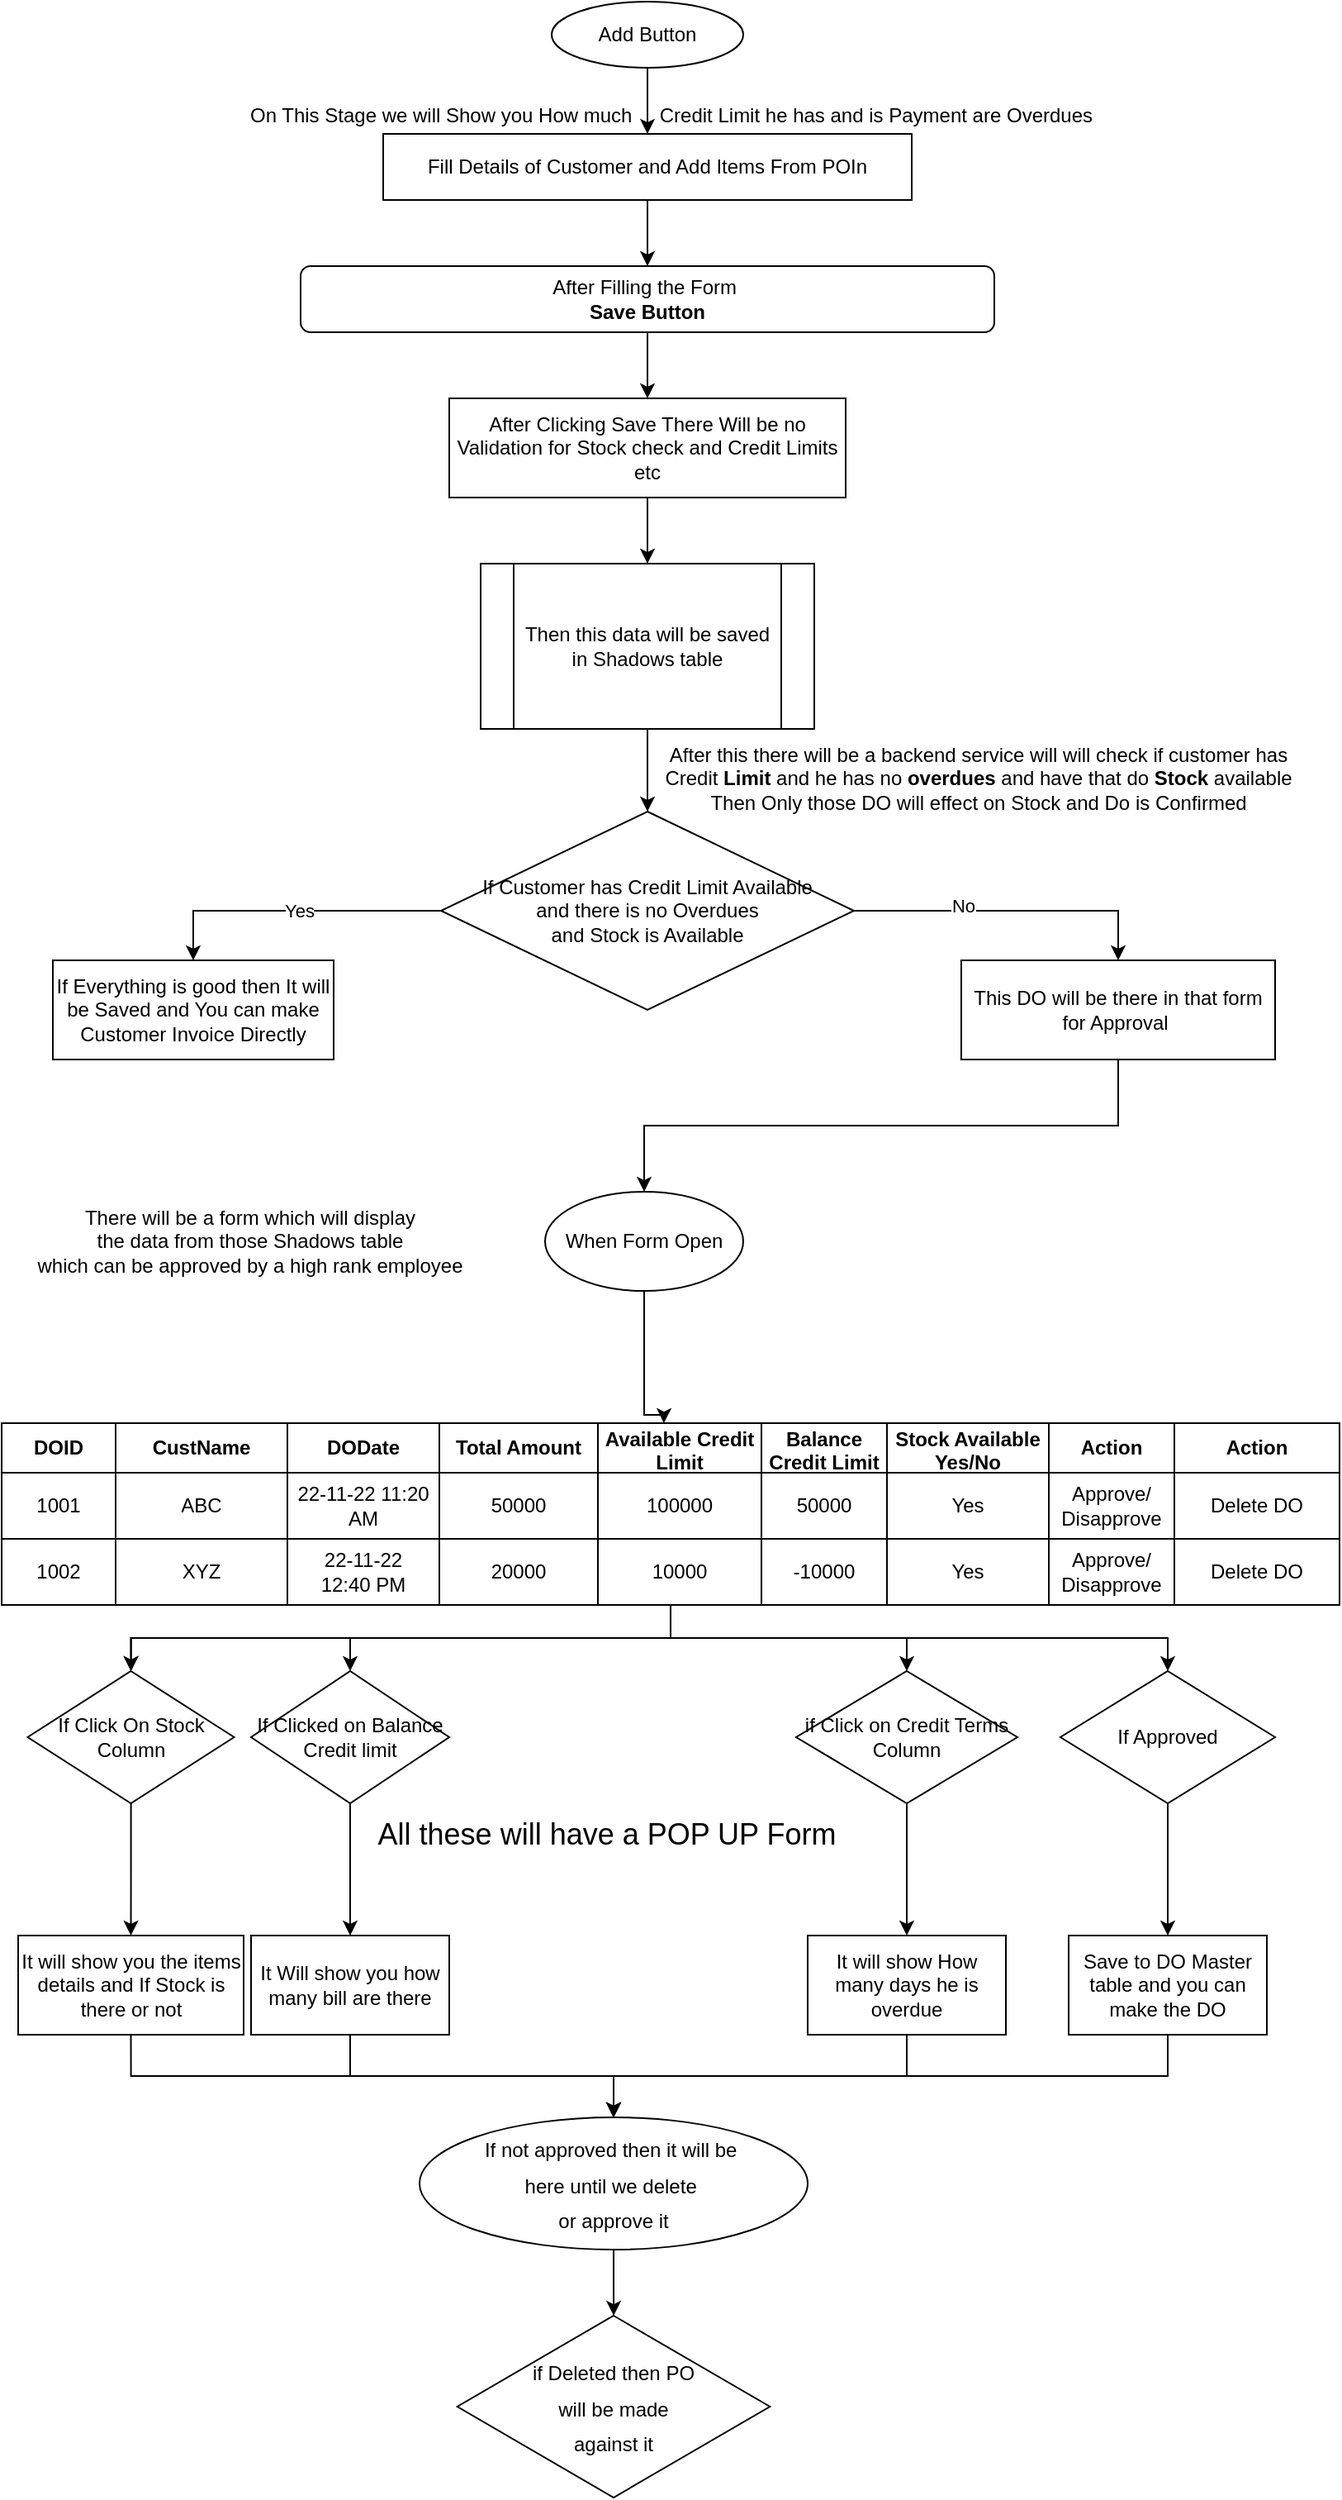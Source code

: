 <mxfile version="20.6.0" type="github">
  <diagram id="pmyvJYctkSqaA1s6qdmt" name="Page-1">
    <mxGraphModel dx="1108" dy="460" grid="1" gridSize="10" guides="1" tooltips="1" connect="1" arrows="1" fold="1" page="1" pageScale="1" pageWidth="827" pageHeight="1169" math="0" shadow="0">
      <root>
        <mxCell id="0" />
        <mxCell id="1" parent="0" />
        <mxCell id="fpoYQwEQuOkwDuQ0j5TA-3" value="" style="edgeStyle=orthogonalEdgeStyle;rounded=0;orthogonalLoop=1;jettySize=auto;html=1;" edge="1" parent="1" source="fpoYQwEQuOkwDuQ0j5TA-1" target="fpoYQwEQuOkwDuQ0j5TA-2">
          <mxGeometry relative="1" as="geometry" />
        </mxCell>
        <mxCell id="fpoYQwEQuOkwDuQ0j5TA-1" value="Add Button" style="ellipse;whiteSpace=wrap;html=1;" vertex="1" parent="1">
          <mxGeometry x="342" y="40" width="116" height="40" as="geometry" />
        </mxCell>
        <mxCell id="fpoYQwEQuOkwDuQ0j5TA-7" value="" style="edgeStyle=orthogonalEdgeStyle;rounded=0;orthogonalLoop=1;jettySize=auto;html=1;" edge="1" parent="1" source="fpoYQwEQuOkwDuQ0j5TA-2" target="fpoYQwEQuOkwDuQ0j5TA-6">
          <mxGeometry relative="1" as="geometry" />
        </mxCell>
        <mxCell id="fpoYQwEQuOkwDuQ0j5TA-2" value="Fill Details of Customer and Add Items From POIn" style="whiteSpace=wrap;html=1;" vertex="1" parent="1">
          <mxGeometry x="240" y="120" width="320" height="40" as="geometry" />
        </mxCell>
        <mxCell id="fpoYQwEQuOkwDuQ0j5TA-4" value="On This Stage we will Show you How much&amp;nbsp; &amp;nbsp; &amp;nbsp;Credit Limit he has and is Payment are Overdues" style="text;html=1;align=center;verticalAlign=middle;resizable=0;points=[];autosize=1;strokeColor=none;fillColor=none;" vertex="1" parent="1">
          <mxGeometry x="149" y="94" width="530" height="30" as="geometry" />
        </mxCell>
        <mxCell id="fpoYQwEQuOkwDuQ0j5TA-11" style="edgeStyle=orthogonalEdgeStyle;rounded=0;orthogonalLoop=1;jettySize=auto;html=1;exitX=0.5;exitY=1;exitDx=0;exitDy=0;" edge="1" parent="1" source="fpoYQwEQuOkwDuQ0j5TA-6" target="fpoYQwEQuOkwDuQ0j5TA-10">
          <mxGeometry relative="1" as="geometry" />
        </mxCell>
        <mxCell id="fpoYQwEQuOkwDuQ0j5TA-6" value="After Filling the Form&amp;nbsp;&lt;br&gt;&lt;b&gt;Save Button&lt;/b&gt;" style="rounded=1;whiteSpace=wrap;html=1;" vertex="1" parent="1">
          <mxGeometry x="190" y="200" width="420" height="40" as="geometry" />
        </mxCell>
        <mxCell id="fpoYQwEQuOkwDuQ0j5TA-13" style="edgeStyle=orthogonalEdgeStyle;rounded=0;orthogonalLoop=1;jettySize=auto;html=1;exitX=0.5;exitY=1;exitDx=0;exitDy=0;entryX=0.5;entryY=0;entryDx=0;entryDy=0;" edge="1" parent="1" source="fpoYQwEQuOkwDuQ0j5TA-10" target="fpoYQwEQuOkwDuQ0j5TA-12">
          <mxGeometry relative="1" as="geometry" />
        </mxCell>
        <mxCell id="fpoYQwEQuOkwDuQ0j5TA-10" value="After Clicking Save There Will be no Validation for Stock check and Credit Limits etc" style="rounded=0;whiteSpace=wrap;html=1;" vertex="1" parent="1">
          <mxGeometry x="280" y="280" width="240" height="60" as="geometry" />
        </mxCell>
        <mxCell id="fpoYQwEQuOkwDuQ0j5TA-15" value="" style="edgeStyle=orthogonalEdgeStyle;rounded=0;orthogonalLoop=1;jettySize=auto;html=1;" edge="1" parent="1" source="fpoYQwEQuOkwDuQ0j5TA-12" target="fpoYQwEQuOkwDuQ0j5TA-14">
          <mxGeometry relative="1" as="geometry" />
        </mxCell>
        <mxCell id="fpoYQwEQuOkwDuQ0j5TA-12" value="Then this data will be saved in Shadows table" style="shape=process;whiteSpace=wrap;html=1;backgroundOutline=1;" vertex="1" parent="1">
          <mxGeometry x="299" y="380" width="202" height="100" as="geometry" />
        </mxCell>
        <mxCell id="fpoYQwEQuOkwDuQ0j5TA-19" value="" style="edgeStyle=orthogonalEdgeStyle;rounded=0;orthogonalLoop=1;jettySize=auto;html=1;entryX=0.5;entryY=0;entryDx=0;entryDy=0;" edge="1" parent="1" source="fpoYQwEQuOkwDuQ0j5TA-14" target="fpoYQwEQuOkwDuQ0j5TA-18">
          <mxGeometry relative="1" as="geometry" />
        </mxCell>
        <mxCell id="fpoYQwEQuOkwDuQ0j5TA-20" value="No" style="edgeLabel;html=1;align=center;verticalAlign=middle;resizable=0;points=[];" vertex="1" connectable="0" parent="fpoYQwEQuOkwDuQ0j5TA-19">
          <mxGeometry x="-0.305" y="3" relative="1" as="geometry">
            <mxPoint as="offset" />
          </mxGeometry>
        </mxCell>
        <mxCell id="fpoYQwEQuOkwDuQ0j5TA-22" value="" style="edgeStyle=orthogonalEdgeStyle;rounded=0;orthogonalLoop=1;jettySize=auto;html=1;entryX=0.5;entryY=0;entryDx=0;entryDy=0;" edge="1" parent="1" source="fpoYQwEQuOkwDuQ0j5TA-14" target="fpoYQwEQuOkwDuQ0j5TA-21">
          <mxGeometry relative="1" as="geometry" />
        </mxCell>
        <mxCell id="fpoYQwEQuOkwDuQ0j5TA-23" value="Yes" style="edgeLabel;html=1;align=center;verticalAlign=middle;resizable=0;points=[];" vertex="1" connectable="0" parent="fpoYQwEQuOkwDuQ0j5TA-22">
          <mxGeometry x="-0.044" relative="1" as="geometry">
            <mxPoint as="offset" />
          </mxGeometry>
        </mxCell>
        <mxCell id="fpoYQwEQuOkwDuQ0j5TA-14" value="If Customer has Credit Limit Available&lt;br&gt;and there is no Overdues&lt;br&gt;and Stock is Available" style="rhombus;whiteSpace=wrap;html=1;" vertex="1" parent="1">
          <mxGeometry x="275" y="530" width="250" height="120" as="geometry" />
        </mxCell>
        <mxCell id="fpoYQwEQuOkwDuQ0j5TA-16" value="After this there will be a backend service will will check if customer has &lt;br&gt;Credit &lt;b&gt;Limit &lt;/b&gt;and he has no &lt;b&gt;overdues &lt;/b&gt;and have that do &lt;b&gt;Stock &lt;/b&gt;available&lt;br&gt;Then Only those DO will effect on Stock and Do is Confirmed" style="text;html=1;align=center;verticalAlign=middle;resizable=0;points=[];autosize=1;strokeColor=none;fillColor=none;" vertex="1" parent="1">
          <mxGeometry x="400" y="480" width="400" height="60" as="geometry" />
        </mxCell>
        <mxCell id="fpoYQwEQuOkwDuQ0j5TA-25" value="" style="edgeStyle=orthogonalEdgeStyle;rounded=0;orthogonalLoop=1;jettySize=auto;html=1;exitX=0.5;exitY=1;exitDx=0;exitDy=0;" edge="1" parent="1" source="fpoYQwEQuOkwDuQ0j5TA-18" target="fpoYQwEQuOkwDuQ0j5TA-24">
          <mxGeometry relative="1" as="geometry">
            <Array as="points">
              <mxPoint x="685" y="720" />
              <mxPoint x="398" y="720" />
            </Array>
          </mxGeometry>
        </mxCell>
        <mxCell id="fpoYQwEQuOkwDuQ0j5TA-18" value="This DO will be there in that form&lt;br&gt;for Approval&amp;nbsp;" style="whiteSpace=wrap;html=1;" vertex="1" parent="1">
          <mxGeometry x="590" y="620" width="190" height="60" as="geometry" />
        </mxCell>
        <mxCell id="fpoYQwEQuOkwDuQ0j5TA-21" value="If Everything is good then It will be Saved and You can make Customer Invoice Directly" style="whiteSpace=wrap;html=1;" vertex="1" parent="1">
          <mxGeometry x="40" y="620" width="170" height="60" as="geometry" />
        </mxCell>
        <mxCell id="fpoYQwEQuOkwDuQ0j5TA-62" style="edgeStyle=orthogonalEdgeStyle;rounded=0;orthogonalLoop=1;jettySize=auto;html=1;exitX=0.5;exitY=1;exitDx=0;exitDy=0;entryX=0.495;entryY=0;entryDx=0;entryDy=0;entryPerimeter=0;" edge="1" parent="1" source="fpoYQwEQuOkwDuQ0j5TA-24" target="fpoYQwEQuOkwDuQ0j5TA-28">
          <mxGeometry relative="1" as="geometry">
            <Array as="points">
              <mxPoint x="398" y="895" />
              <mxPoint x="410" y="895" />
            </Array>
          </mxGeometry>
        </mxCell>
        <mxCell id="fpoYQwEQuOkwDuQ0j5TA-24" value="When Form Open" style="ellipse;whiteSpace=wrap;html=1;" vertex="1" parent="1">
          <mxGeometry x="338" y="760" width="120" height="60" as="geometry" />
        </mxCell>
        <mxCell id="fpoYQwEQuOkwDuQ0j5TA-26" value="There will be a form which will display&lt;br&gt;the data from those Shadows table&lt;br&gt;which can be approved by a high rank employee" style="text;html=1;align=center;verticalAlign=middle;resizable=0;points=[];autosize=1;strokeColor=none;fillColor=none;" vertex="1" parent="1">
          <mxGeometry x="19" y="760" width="280" height="60" as="geometry" />
        </mxCell>
        <mxCell id="fpoYQwEQuOkwDuQ0j5TA-64" value="" style="edgeStyle=orthogonalEdgeStyle;rounded=0;orthogonalLoop=1;jettySize=auto;html=1;fontSize=14;" edge="1" parent="1" source="fpoYQwEQuOkwDuQ0j5TA-27" target="fpoYQwEQuOkwDuQ0j5TA-63">
          <mxGeometry relative="1" as="geometry" />
        </mxCell>
        <mxCell id="fpoYQwEQuOkwDuQ0j5TA-68" value="" style="edgeStyle=orthogonalEdgeStyle;rounded=0;orthogonalLoop=1;jettySize=auto;html=1;fontSize=14;" edge="1" parent="1" source="fpoYQwEQuOkwDuQ0j5TA-27" target="fpoYQwEQuOkwDuQ0j5TA-67">
          <mxGeometry relative="1" as="geometry" />
        </mxCell>
        <mxCell id="fpoYQwEQuOkwDuQ0j5TA-71" value="" style="edgeStyle=orthogonalEdgeStyle;rounded=0;orthogonalLoop=1;jettySize=auto;html=1;fontSize=14;" edge="1" parent="1" source="fpoYQwEQuOkwDuQ0j5TA-27" target="fpoYQwEQuOkwDuQ0j5TA-67">
          <mxGeometry relative="1" as="geometry" />
        </mxCell>
        <mxCell id="fpoYQwEQuOkwDuQ0j5TA-73" value="" style="edgeStyle=orthogonalEdgeStyle;rounded=0;orthogonalLoop=1;jettySize=auto;html=1;fontSize=14;" edge="1" parent="1" source="fpoYQwEQuOkwDuQ0j5TA-27" target="fpoYQwEQuOkwDuQ0j5TA-72">
          <mxGeometry relative="1" as="geometry" />
        </mxCell>
        <mxCell id="fpoYQwEQuOkwDuQ0j5TA-77" value="" style="edgeStyle=orthogonalEdgeStyle;rounded=0;orthogonalLoop=1;jettySize=auto;html=1;fontSize=14;" edge="1" parent="1" source="fpoYQwEQuOkwDuQ0j5TA-27" target="fpoYQwEQuOkwDuQ0j5TA-76">
          <mxGeometry relative="1" as="geometry" />
        </mxCell>
        <mxCell id="fpoYQwEQuOkwDuQ0j5TA-27" value="" style="shape=table;startSize=0;container=1;collapsible=0;childLayout=tableLayout;" vertex="1" parent="1">
          <mxGeometry x="9" y="900" width="810" height="110" as="geometry" />
        </mxCell>
        <mxCell id="fpoYQwEQuOkwDuQ0j5TA-28" value="" style="shape=tableRow;horizontal=0;startSize=0;swimlaneHead=0;swimlaneBody=0;top=0;left=0;bottom=0;right=0;collapsible=0;dropTarget=0;fillColor=none;points=[[0,0.5],[1,0.5]];portConstraint=eastwest;" vertex="1" parent="fpoYQwEQuOkwDuQ0j5TA-27">
          <mxGeometry width="810" height="30" as="geometry" />
        </mxCell>
        <mxCell id="fpoYQwEQuOkwDuQ0j5TA-29" value="DOID" style="shape=partialRectangle;html=1;whiteSpace=wrap;connectable=0;overflow=hidden;fillColor=none;top=0;left=0;bottom=0;right=0;pointerEvents=1;fontStyle=1;fontSize=12;horizontal=1;labelBackgroundColor=none;fontColor=#000000;" vertex="1" parent="fpoYQwEQuOkwDuQ0j5TA-28">
          <mxGeometry width="69" height="30" as="geometry">
            <mxRectangle width="69" height="30" as="alternateBounds" />
          </mxGeometry>
        </mxCell>
        <mxCell id="fpoYQwEQuOkwDuQ0j5TA-30" value="CustName" style="shape=partialRectangle;html=1;whiteSpace=wrap;connectable=0;overflow=hidden;fillColor=none;top=0;left=0;bottom=0;right=0;pointerEvents=1;fontStyle=1;fontSize=12;horizontal=1;labelBackgroundColor=none;fontColor=#000000;" vertex="1" parent="fpoYQwEQuOkwDuQ0j5TA-28">
          <mxGeometry x="69" width="104" height="30" as="geometry">
            <mxRectangle width="104" height="30" as="alternateBounds" />
          </mxGeometry>
        </mxCell>
        <mxCell id="fpoYQwEQuOkwDuQ0j5TA-31" value="DODate" style="shape=partialRectangle;html=1;whiteSpace=wrap;connectable=0;overflow=hidden;fillColor=none;top=0;left=0;bottom=0;right=0;pointerEvents=1;fontStyle=1;fontSize=12;horizontal=1;labelBackgroundColor=none;fontColor=#000000;" vertex="1" parent="fpoYQwEQuOkwDuQ0j5TA-28">
          <mxGeometry x="173" width="92" height="30" as="geometry">
            <mxRectangle width="92" height="30" as="alternateBounds" />
          </mxGeometry>
        </mxCell>
        <mxCell id="fpoYQwEQuOkwDuQ0j5TA-32" value="Total Amount" style="shape=partialRectangle;html=1;whiteSpace=wrap;connectable=0;overflow=hidden;fillColor=none;top=0;left=0;bottom=0;right=0;pointerEvents=1;fontStyle=1;fontSize=12;horizontal=1;labelBackgroundColor=none;fontColor=#000000;" vertex="1" parent="fpoYQwEQuOkwDuQ0j5TA-28">
          <mxGeometry x="265" width="96" height="30" as="geometry">
            <mxRectangle width="96" height="30" as="alternateBounds" />
          </mxGeometry>
        </mxCell>
        <mxCell id="fpoYQwEQuOkwDuQ0j5TA-33" value="Available Credit Limit" style="shape=partialRectangle;html=1;whiteSpace=wrap;connectable=0;overflow=hidden;fillColor=none;top=0;left=0;bottom=0;right=0;pointerEvents=1;fontStyle=1;fontSize=12;horizontal=1;labelBackgroundColor=none;fontColor=#000000;" vertex="1" parent="fpoYQwEQuOkwDuQ0j5TA-28">
          <mxGeometry x="361" width="99" height="30" as="geometry">
            <mxRectangle width="99" height="30" as="alternateBounds" />
          </mxGeometry>
        </mxCell>
        <mxCell id="fpoYQwEQuOkwDuQ0j5TA-34" value="Balance Credit Limit" style="shape=partialRectangle;html=1;whiteSpace=wrap;connectable=0;overflow=hidden;fillColor=none;top=0;left=0;bottom=0;right=0;pointerEvents=1;fontStyle=1;fontSize=12;horizontal=1;labelBackgroundColor=none;fontColor=#000000;" vertex="1" parent="fpoYQwEQuOkwDuQ0j5TA-28">
          <mxGeometry x="460" width="76" height="30" as="geometry">
            <mxRectangle width="76" height="30" as="alternateBounds" />
          </mxGeometry>
        </mxCell>
        <mxCell id="fpoYQwEQuOkwDuQ0j5TA-35" value="Stock Available&lt;br&gt;Yes/No" style="shape=partialRectangle;html=1;whiteSpace=wrap;connectable=0;overflow=hidden;fillColor=none;top=0;left=0;bottom=0;right=0;pointerEvents=1;fontStyle=1;fontSize=12;horizontal=1;labelBackgroundColor=none;fontColor=#000000;" vertex="1" parent="fpoYQwEQuOkwDuQ0j5TA-28">
          <mxGeometry x="536" width="98" height="30" as="geometry">
            <mxRectangle width="98" height="30" as="alternateBounds" />
          </mxGeometry>
        </mxCell>
        <mxCell id="fpoYQwEQuOkwDuQ0j5TA-36" value="Action" style="shape=partialRectangle;html=1;whiteSpace=wrap;connectable=0;overflow=hidden;fillColor=none;top=0;left=0;bottom=0;right=0;pointerEvents=1;fontStyle=1;fontSize=12;horizontal=1;labelBackgroundColor=none;fontColor=#000000;" vertex="1" parent="fpoYQwEQuOkwDuQ0j5TA-28">
          <mxGeometry x="634" width="76" height="30" as="geometry">
            <mxRectangle width="76" height="30" as="alternateBounds" />
          </mxGeometry>
        </mxCell>
        <mxCell id="fpoYQwEQuOkwDuQ0j5TA-59" value="Action" style="shape=partialRectangle;html=1;whiteSpace=wrap;connectable=0;overflow=hidden;fillColor=none;top=0;left=0;bottom=0;right=0;pointerEvents=1;fontStyle=1;fontSize=12;horizontal=1;labelBackgroundColor=none;fontColor=#000000;" vertex="1" parent="fpoYQwEQuOkwDuQ0j5TA-28">
          <mxGeometry x="710" width="100" height="30" as="geometry">
            <mxRectangle width="100" height="30" as="alternateBounds" />
          </mxGeometry>
        </mxCell>
        <mxCell id="fpoYQwEQuOkwDuQ0j5TA-37" value="" style="shape=tableRow;horizontal=0;startSize=0;swimlaneHead=0;swimlaneBody=0;top=0;left=0;bottom=0;right=0;collapsible=0;dropTarget=0;fillColor=none;points=[[0,0.5],[1,0.5]];portConstraint=eastwest;" vertex="1" parent="fpoYQwEQuOkwDuQ0j5TA-27">
          <mxGeometry y="30" width="810" height="40" as="geometry" />
        </mxCell>
        <mxCell id="fpoYQwEQuOkwDuQ0j5TA-38" value="1001" style="shape=partialRectangle;html=1;whiteSpace=wrap;connectable=0;overflow=hidden;fillColor=none;top=0;left=0;bottom=0;right=0;pointerEvents=1;" vertex="1" parent="fpoYQwEQuOkwDuQ0j5TA-37">
          <mxGeometry width="69" height="40" as="geometry">
            <mxRectangle width="69" height="40" as="alternateBounds" />
          </mxGeometry>
        </mxCell>
        <mxCell id="fpoYQwEQuOkwDuQ0j5TA-39" value="ABC" style="shape=partialRectangle;html=1;whiteSpace=wrap;connectable=0;overflow=hidden;fillColor=none;top=0;left=0;bottom=0;right=0;pointerEvents=1;" vertex="1" parent="fpoYQwEQuOkwDuQ0j5TA-37">
          <mxGeometry x="69" width="104" height="40" as="geometry">
            <mxRectangle width="104" height="40" as="alternateBounds" />
          </mxGeometry>
        </mxCell>
        <mxCell id="fpoYQwEQuOkwDuQ0j5TA-40" value="22-11-22 11:20 AM" style="shape=partialRectangle;html=1;whiteSpace=wrap;connectable=0;overflow=hidden;fillColor=none;top=0;left=0;bottom=0;right=0;pointerEvents=1;" vertex="1" parent="fpoYQwEQuOkwDuQ0j5TA-37">
          <mxGeometry x="173" width="92" height="40" as="geometry">
            <mxRectangle width="92" height="40" as="alternateBounds" />
          </mxGeometry>
        </mxCell>
        <mxCell id="fpoYQwEQuOkwDuQ0j5TA-41" value="50000" style="shape=partialRectangle;html=1;whiteSpace=wrap;connectable=0;overflow=hidden;fillColor=none;top=0;left=0;bottom=0;right=0;pointerEvents=1;" vertex="1" parent="fpoYQwEQuOkwDuQ0j5TA-37">
          <mxGeometry x="265" width="96" height="40" as="geometry">
            <mxRectangle width="96" height="40" as="alternateBounds" />
          </mxGeometry>
        </mxCell>
        <mxCell id="fpoYQwEQuOkwDuQ0j5TA-42" value="100000" style="shape=partialRectangle;html=1;whiteSpace=wrap;connectable=0;overflow=hidden;fillColor=none;top=0;left=0;bottom=0;right=0;pointerEvents=1;" vertex="1" parent="fpoYQwEQuOkwDuQ0j5TA-37">
          <mxGeometry x="361" width="99" height="40" as="geometry">
            <mxRectangle width="99" height="40" as="alternateBounds" />
          </mxGeometry>
        </mxCell>
        <mxCell id="fpoYQwEQuOkwDuQ0j5TA-43" value="50000" style="shape=partialRectangle;html=1;whiteSpace=wrap;connectable=0;overflow=hidden;fillColor=none;top=0;left=0;bottom=0;right=0;pointerEvents=1;" vertex="1" parent="fpoYQwEQuOkwDuQ0j5TA-37">
          <mxGeometry x="460" width="76" height="40" as="geometry">
            <mxRectangle width="76" height="40" as="alternateBounds" />
          </mxGeometry>
        </mxCell>
        <mxCell id="fpoYQwEQuOkwDuQ0j5TA-44" value="Yes" style="shape=partialRectangle;html=1;whiteSpace=wrap;connectable=0;overflow=hidden;fillColor=none;top=0;left=0;bottom=0;right=0;pointerEvents=1;" vertex="1" parent="fpoYQwEQuOkwDuQ0j5TA-37">
          <mxGeometry x="536" width="98" height="40" as="geometry">
            <mxRectangle width="98" height="40" as="alternateBounds" />
          </mxGeometry>
        </mxCell>
        <mxCell id="fpoYQwEQuOkwDuQ0j5TA-45" value="Approve/&lt;br&gt;Disapprove" style="shape=partialRectangle;html=1;whiteSpace=wrap;connectable=0;overflow=hidden;fillColor=none;top=0;left=0;bottom=0;right=0;pointerEvents=1;" vertex="1" parent="fpoYQwEQuOkwDuQ0j5TA-37">
          <mxGeometry x="634" width="76" height="40" as="geometry">
            <mxRectangle width="76" height="40" as="alternateBounds" />
          </mxGeometry>
        </mxCell>
        <mxCell id="fpoYQwEQuOkwDuQ0j5TA-60" value="Delete DO" style="shape=partialRectangle;html=1;whiteSpace=wrap;connectable=0;overflow=hidden;fillColor=none;top=0;left=0;bottom=0;right=0;pointerEvents=1;" vertex="1" parent="fpoYQwEQuOkwDuQ0j5TA-37">
          <mxGeometry x="710" width="100" height="40" as="geometry">
            <mxRectangle width="100" height="40" as="alternateBounds" />
          </mxGeometry>
        </mxCell>
        <mxCell id="fpoYQwEQuOkwDuQ0j5TA-46" value="" style="shape=tableRow;horizontal=0;startSize=0;swimlaneHead=0;swimlaneBody=0;top=0;left=0;bottom=0;right=0;collapsible=0;dropTarget=0;fillColor=none;points=[[0,0.5],[1,0.5]];portConstraint=eastwest;" vertex="1" parent="fpoYQwEQuOkwDuQ0j5TA-27">
          <mxGeometry y="70" width="810" height="40" as="geometry" />
        </mxCell>
        <mxCell id="fpoYQwEQuOkwDuQ0j5TA-47" value="1002" style="shape=partialRectangle;html=1;whiteSpace=wrap;connectable=0;overflow=hidden;fillColor=none;top=0;left=0;bottom=0;right=0;pointerEvents=1;" vertex="1" parent="fpoYQwEQuOkwDuQ0j5TA-46">
          <mxGeometry width="69" height="40" as="geometry">
            <mxRectangle width="69" height="40" as="alternateBounds" />
          </mxGeometry>
        </mxCell>
        <mxCell id="fpoYQwEQuOkwDuQ0j5TA-48" value="XYZ" style="shape=partialRectangle;html=1;whiteSpace=wrap;connectable=0;overflow=hidden;fillColor=none;top=0;left=0;bottom=0;right=0;pointerEvents=1;" vertex="1" parent="fpoYQwEQuOkwDuQ0j5TA-46">
          <mxGeometry x="69" width="104" height="40" as="geometry">
            <mxRectangle width="104" height="40" as="alternateBounds" />
          </mxGeometry>
        </mxCell>
        <mxCell id="fpoYQwEQuOkwDuQ0j5TA-49" value="22-11-22&lt;br&gt;12:40 PM" style="shape=partialRectangle;html=1;whiteSpace=wrap;connectable=0;overflow=hidden;fillColor=none;top=0;left=0;bottom=0;right=0;pointerEvents=1;" vertex="1" parent="fpoYQwEQuOkwDuQ0j5TA-46">
          <mxGeometry x="173" width="92" height="40" as="geometry">
            <mxRectangle width="92" height="40" as="alternateBounds" />
          </mxGeometry>
        </mxCell>
        <mxCell id="fpoYQwEQuOkwDuQ0j5TA-50" value="20000" style="shape=partialRectangle;html=1;whiteSpace=wrap;connectable=0;overflow=hidden;fillColor=none;top=0;left=0;bottom=0;right=0;pointerEvents=1;" vertex="1" parent="fpoYQwEQuOkwDuQ0j5TA-46">
          <mxGeometry x="265" width="96" height="40" as="geometry">
            <mxRectangle width="96" height="40" as="alternateBounds" />
          </mxGeometry>
        </mxCell>
        <mxCell id="fpoYQwEQuOkwDuQ0j5TA-51" value="10000" style="shape=partialRectangle;html=1;whiteSpace=wrap;connectable=0;overflow=hidden;fillColor=none;top=0;left=0;bottom=0;right=0;pointerEvents=1;" vertex="1" parent="fpoYQwEQuOkwDuQ0j5TA-46">
          <mxGeometry x="361" width="99" height="40" as="geometry">
            <mxRectangle width="99" height="40" as="alternateBounds" />
          </mxGeometry>
        </mxCell>
        <mxCell id="fpoYQwEQuOkwDuQ0j5TA-52" value="-10000" style="shape=partialRectangle;html=1;whiteSpace=wrap;connectable=0;overflow=hidden;fillColor=none;top=0;left=0;bottom=0;right=0;pointerEvents=1;" vertex="1" parent="fpoYQwEQuOkwDuQ0j5TA-46">
          <mxGeometry x="460" width="76" height="40" as="geometry">
            <mxRectangle width="76" height="40" as="alternateBounds" />
          </mxGeometry>
        </mxCell>
        <mxCell id="fpoYQwEQuOkwDuQ0j5TA-53" value="Yes" style="shape=partialRectangle;html=1;whiteSpace=wrap;connectable=0;overflow=hidden;fillColor=none;top=0;left=0;bottom=0;right=0;pointerEvents=1;" vertex="1" parent="fpoYQwEQuOkwDuQ0j5TA-46">
          <mxGeometry x="536" width="98" height="40" as="geometry">
            <mxRectangle width="98" height="40" as="alternateBounds" />
          </mxGeometry>
        </mxCell>
        <mxCell id="fpoYQwEQuOkwDuQ0j5TA-54" value="Approve/&lt;br&gt;Disapprove" style="shape=partialRectangle;html=1;whiteSpace=wrap;connectable=0;overflow=hidden;fillColor=none;top=0;left=0;bottom=0;right=0;pointerEvents=1;" vertex="1" parent="fpoYQwEQuOkwDuQ0j5TA-46">
          <mxGeometry x="634" width="76" height="40" as="geometry">
            <mxRectangle width="76" height="40" as="alternateBounds" />
          </mxGeometry>
        </mxCell>
        <mxCell id="fpoYQwEQuOkwDuQ0j5TA-61" value="Delete DO" style="shape=partialRectangle;html=1;whiteSpace=wrap;connectable=0;overflow=hidden;fillColor=none;top=0;left=0;bottom=0;right=0;pointerEvents=1;" vertex="1" parent="fpoYQwEQuOkwDuQ0j5TA-46">
          <mxGeometry x="710" width="100" height="40" as="geometry">
            <mxRectangle width="100" height="40" as="alternateBounds" />
          </mxGeometry>
        </mxCell>
        <mxCell id="fpoYQwEQuOkwDuQ0j5TA-66" value="" style="edgeStyle=orthogonalEdgeStyle;rounded=0;orthogonalLoop=1;jettySize=auto;html=1;fontSize=14;" edge="1" parent="1" source="fpoYQwEQuOkwDuQ0j5TA-63" target="fpoYQwEQuOkwDuQ0j5TA-65">
          <mxGeometry relative="1" as="geometry" />
        </mxCell>
        <mxCell id="fpoYQwEQuOkwDuQ0j5TA-63" value="If Approved" style="rhombus;whiteSpace=wrap;html=1;startSize=0;" vertex="1" parent="1">
          <mxGeometry x="650" y="1050" width="130" height="80" as="geometry" />
        </mxCell>
        <mxCell id="fpoYQwEQuOkwDuQ0j5TA-83" style="edgeStyle=orthogonalEdgeStyle;rounded=0;orthogonalLoop=1;jettySize=auto;html=1;exitX=0.5;exitY=1;exitDx=0;exitDy=0;fontSize=18;entryX=0.5;entryY=0;entryDx=0;entryDy=0;" edge="1" parent="1" source="fpoYQwEQuOkwDuQ0j5TA-65" target="fpoYQwEQuOkwDuQ0j5TA-85">
          <mxGeometry relative="1" as="geometry">
            <mxPoint x="390" y="1320" as="targetPoint" />
          </mxGeometry>
        </mxCell>
        <mxCell id="fpoYQwEQuOkwDuQ0j5TA-65" value="Save to DO Master table and you can make the DO" style="whiteSpace=wrap;html=1;startSize=0;" vertex="1" parent="1">
          <mxGeometry x="655" y="1210" width="120" height="60" as="geometry" />
        </mxCell>
        <mxCell id="fpoYQwEQuOkwDuQ0j5TA-70" value="" style="edgeStyle=orthogonalEdgeStyle;rounded=0;orthogonalLoop=1;jettySize=auto;html=1;fontSize=14;" edge="1" parent="1" source="fpoYQwEQuOkwDuQ0j5TA-67" target="fpoYQwEQuOkwDuQ0j5TA-69">
          <mxGeometry relative="1" as="geometry" />
        </mxCell>
        <mxCell id="fpoYQwEQuOkwDuQ0j5TA-67" value="If Click On Stock Column" style="rhombus;whiteSpace=wrap;html=1;startSize=0;" vertex="1" parent="1">
          <mxGeometry x="24.75" y="1050" width="125" height="80" as="geometry" />
        </mxCell>
        <mxCell id="fpoYQwEQuOkwDuQ0j5TA-84" style="edgeStyle=orthogonalEdgeStyle;rounded=0;orthogonalLoop=1;jettySize=auto;html=1;exitX=0.5;exitY=1;exitDx=0;exitDy=0;fontSize=18;entryX=0.5;entryY=0;entryDx=0;entryDy=0;" edge="1" parent="1" source="fpoYQwEQuOkwDuQ0j5TA-69" target="fpoYQwEQuOkwDuQ0j5TA-85">
          <mxGeometry relative="1" as="geometry">
            <mxPoint x="390" y="1320" as="targetPoint" />
          </mxGeometry>
        </mxCell>
        <mxCell id="fpoYQwEQuOkwDuQ0j5TA-69" value="It will show you the items details and If Stock is there or not" style="whiteSpace=wrap;html=1;startSize=0;" vertex="1" parent="1">
          <mxGeometry x="19" y="1210" width="136.5" height="60" as="geometry" />
        </mxCell>
        <mxCell id="fpoYQwEQuOkwDuQ0j5TA-75" value="" style="edgeStyle=orthogonalEdgeStyle;rounded=0;orthogonalLoop=1;jettySize=auto;html=1;fontSize=14;" edge="1" parent="1" source="fpoYQwEQuOkwDuQ0j5TA-72" target="fpoYQwEQuOkwDuQ0j5TA-74">
          <mxGeometry relative="1" as="geometry" />
        </mxCell>
        <mxCell id="fpoYQwEQuOkwDuQ0j5TA-72" value="If Clicked on Balance&lt;br&gt;Credit limit" style="rhombus;whiteSpace=wrap;html=1;startSize=0;" vertex="1" parent="1">
          <mxGeometry x="160" y="1050" width="120" height="80" as="geometry" />
        </mxCell>
        <mxCell id="fpoYQwEQuOkwDuQ0j5TA-81" style="edgeStyle=orthogonalEdgeStyle;rounded=0;orthogonalLoop=1;jettySize=auto;html=1;exitX=0.5;exitY=1;exitDx=0;exitDy=0;fontSize=18;entryX=0.5;entryY=0;entryDx=0;entryDy=0;" edge="1" parent="1" source="fpoYQwEQuOkwDuQ0j5TA-74" target="fpoYQwEQuOkwDuQ0j5TA-85">
          <mxGeometry relative="1" as="geometry">
            <mxPoint x="390" y="1320" as="targetPoint" />
          </mxGeometry>
        </mxCell>
        <mxCell id="fpoYQwEQuOkwDuQ0j5TA-74" value="It Will show you how many bill are there" style="whiteSpace=wrap;html=1;startSize=0;" vertex="1" parent="1">
          <mxGeometry x="160" y="1210" width="120" height="60" as="geometry" />
        </mxCell>
        <mxCell id="fpoYQwEQuOkwDuQ0j5TA-79" value="" style="edgeStyle=orthogonalEdgeStyle;rounded=0;orthogonalLoop=1;jettySize=auto;html=1;fontSize=14;" edge="1" parent="1" source="fpoYQwEQuOkwDuQ0j5TA-76" target="fpoYQwEQuOkwDuQ0j5TA-78">
          <mxGeometry relative="1" as="geometry" />
        </mxCell>
        <mxCell id="fpoYQwEQuOkwDuQ0j5TA-76" value="if Click on Credit Terms&lt;br&gt;Column" style="rhombus;whiteSpace=wrap;html=1;startSize=0;" vertex="1" parent="1">
          <mxGeometry x="490" y="1050" width="134" height="80" as="geometry" />
        </mxCell>
        <mxCell id="fpoYQwEQuOkwDuQ0j5TA-82" style="edgeStyle=orthogonalEdgeStyle;rounded=0;orthogonalLoop=1;jettySize=auto;html=1;exitX=0.5;exitY=1;exitDx=0;exitDy=0;fontSize=18;entryX=0.5;entryY=0;entryDx=0;entryDy=0;" edge="1" parent="1" source="fpoYQwEQuOkwDuQ0j5TA-78" target="fpoYQwEQuOkwDuQ0j5TA-85">
          <mxGeometry relative="1" as="geometry">
            <mxPoint x="390" y="1320" as="targetPoint" />
          </mxGeometry>
        </mxCell>
        <mxCell id="fpoYQwEQuOkwDuQ0j5TA-78" value="It will show How many days he is overdue" style="whiteSpace=wrap;html=1;startSize=0;" vertex="1" parent="1">
          <mxGeometry x="497" y="1210" width="120" height="60" as="geometry" />
        </mxCell>
        <mxCell id="fpoYQwEQuOkwDuQ0j5TA-80" value="&lt;span style=&quot;font-size: 18px;&quot;&gt;All these will have a POP UP Form&lt;/span&gt;" style="text;html=1;align=center;verticalAlign=middle;resizable=0;points=[];autosize=1;strokeColor=none;fillColor=none;fontSize=14;" vertex="1" parent="1">
          <mxGeometry x="225" y="1129" width="300" height="40" as="geometry" />
        </mxCell>
        <mxCell id="fpoYQwEQuOkwDuQ0j5TA-87" value="" style="edgeStyle=orthogonalEdgeStyle;rounded=0;orthogonalLoop=1;jettySize=auto;html=1;fontSize=12;" edge="1" parent="1" source="fpoYQwEQuOkwDuQ0j5TA-85" target="fpoYQwEQuOkwDuQ0j5TA-86">
          <mxGeometry relative="1" as="geometry" />
        </mxCell>
        <mxCell id="fpoYQwEQuOkwDuQ0j5TA-85" value="&lt;font style=&quot;font-size: 12px;&quot;&gt;If not approved then it will be&amp;nbsp;&lt;br&gt;here until we delete&amp;nbsp;&lt;br&gt;or approve it&lt;br&gt;&lt;/font&gt;" style="ellipse;whiteSpace=wrap;html=1;fontSize=18;" vertex="1" parent="1">
          <mxGeometry x="262" y="1320" width="235" height="80" as="geometry" />
        </mxCell>
        <mxCell id="fpoYQwEQuOkwDuQ0j5TA-86" value="&lt;span style=&quot;font-size: 12px;&quot;&gt;if Deleted then PO&lt;br&gt;will be made&lt;br&gt;against it&lt;br&gt;&lt;/span&gt;" style="rhombus;whiteSpace=wrap;html=1;fontSize=18;" vertex="1" parent="1">
          <mxGeometry x="284.88" y="1440" width="189.25" height="110" as="geometry" />
        </mxCell>
      </root>
    </mxGraphModel>
  </diagram>
</mxfile>
